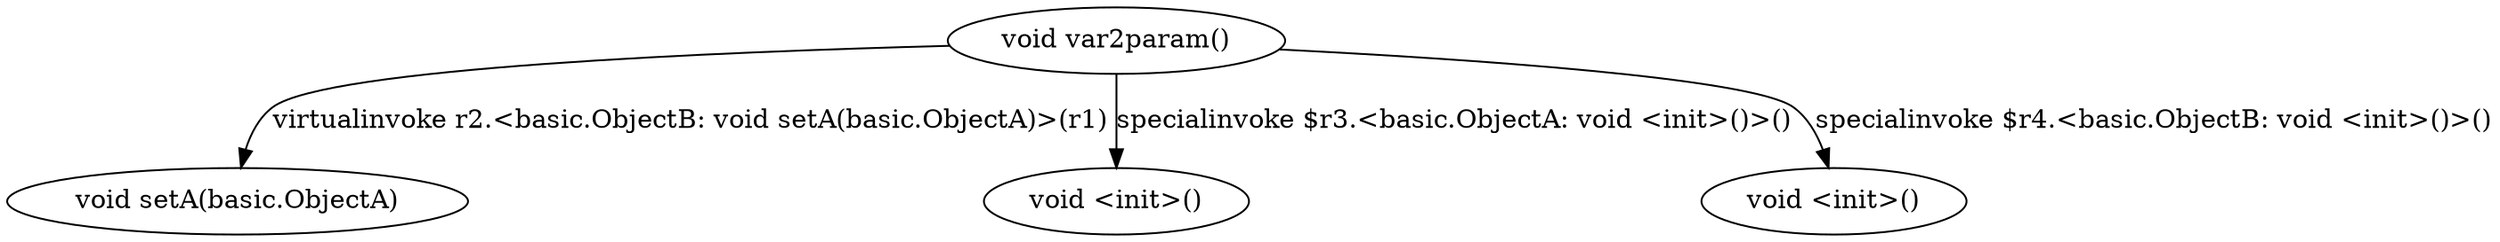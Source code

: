digraph g {
0[label="void var2param()"]
1[label="void setA(basic.ObjectA)"]
3[label="void <init>()"]
2[label="void <init>()"]
0->1[label="virtualinvoke r2.<basic.ObjectB: void setA(basic.ObjectA)>(r1)"]
0->2[label="specialinvoke $r4.<basic.ObjectB: void <init>()>()"]
0->3[label="specialinvoke $r3.<basic.ObjectA: void <init>()>()"]
}